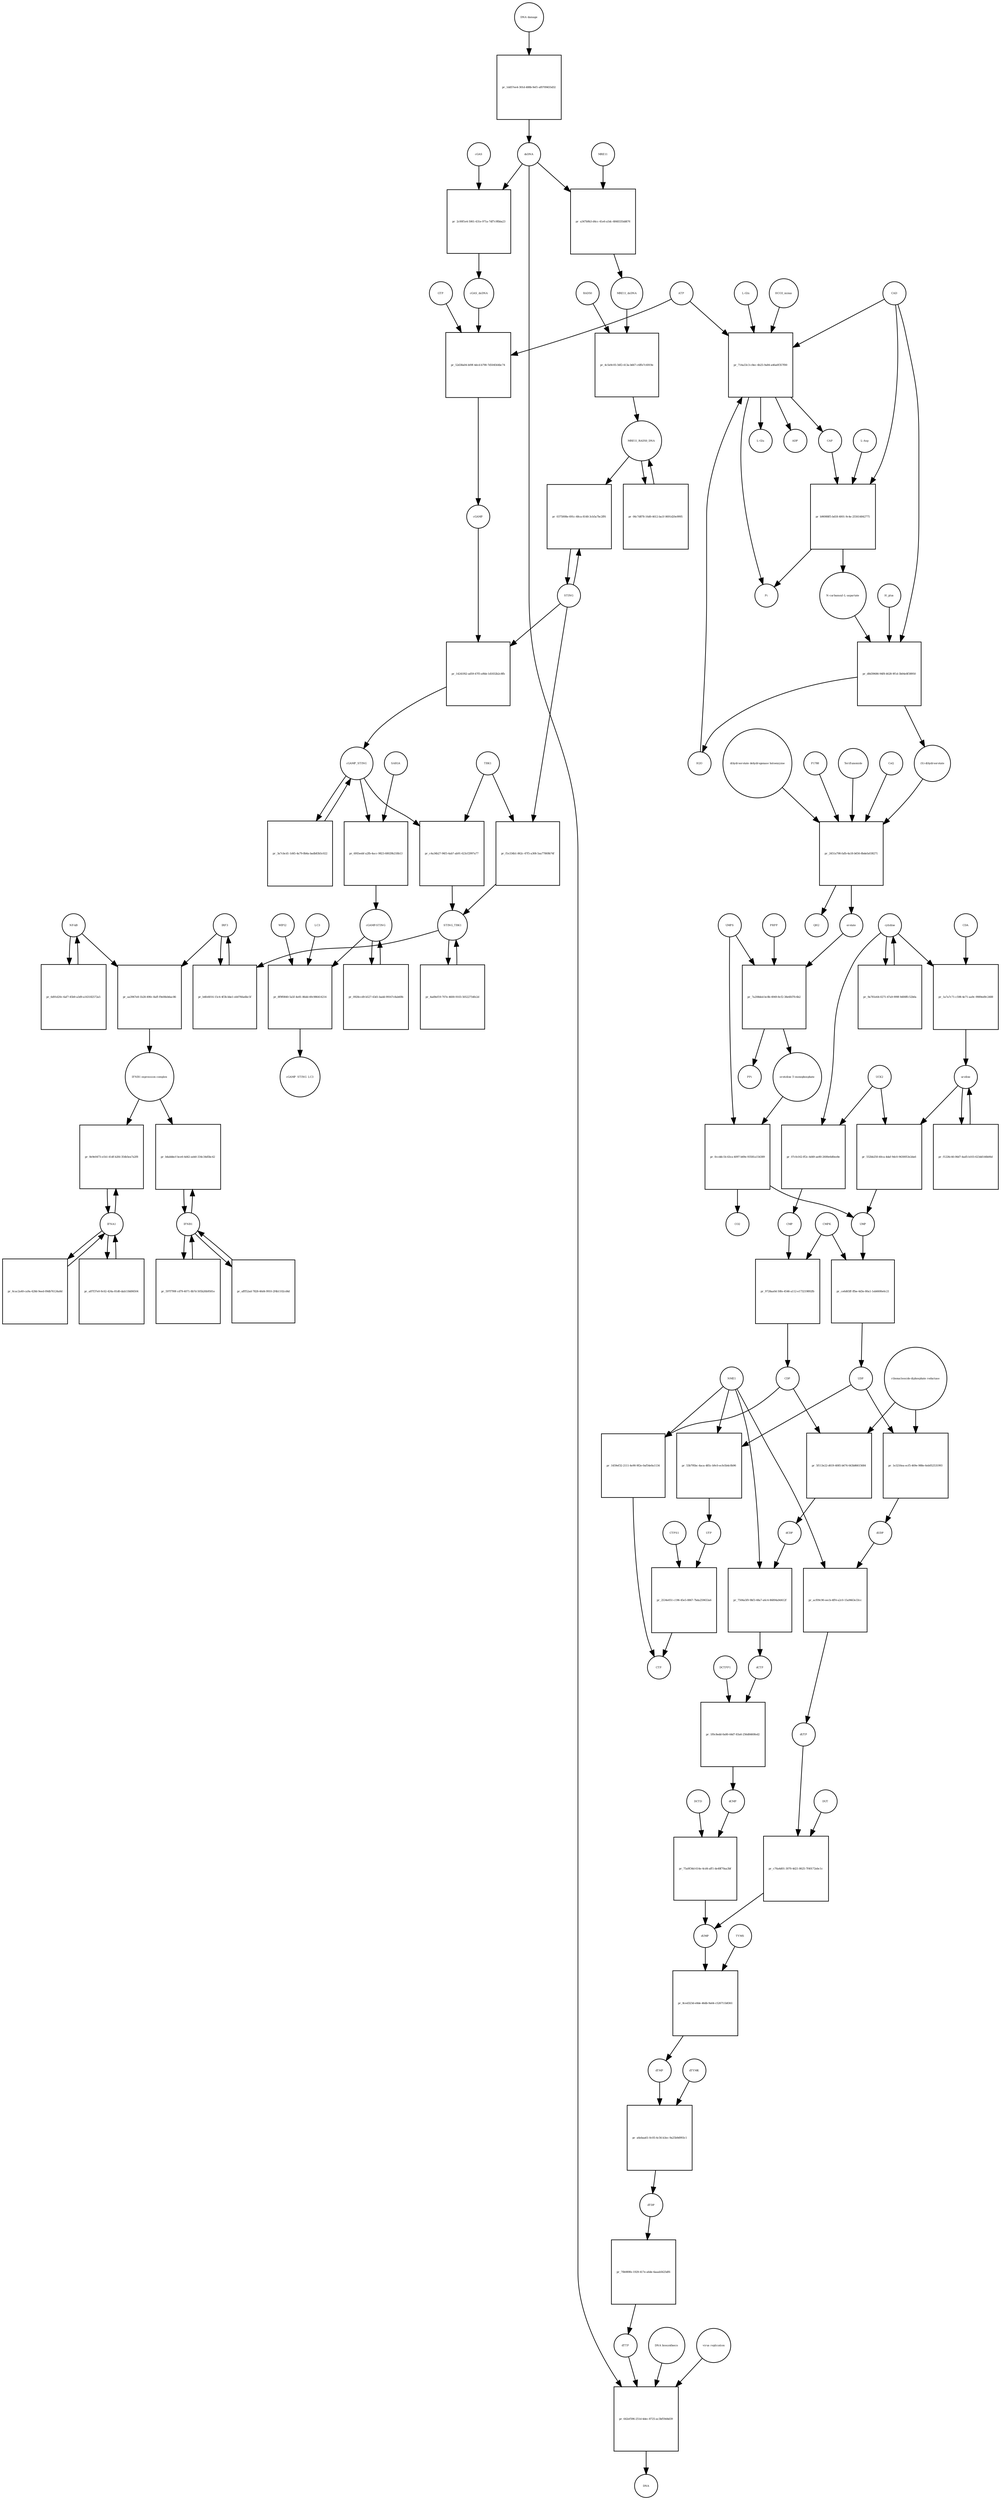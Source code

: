 strict digraph  {
"NF-kB" [annotation="urn_miriam_obo.go_GO%3A0071159", bipartite=0, cls=complex, fontsize=4, label="NF-kB", shape=circle];
"pr_aa3967e8-1b28-490c-8aff-f9e08eb6ac86" [annotation="", bipartite=1, cls=process, fontsize=4, label="pr_aa3967e8-1b28-490c-8aff-f9e08eb6ac86", shape=square];
"IFNB1 expression complex" [annotation="", bipartite=0, cls=complex, fontsize=4, label="IFNB1 expression complex", shape=circle];
IRF3 [annotation="urn_miriam_hgnc_6118|urn_miriam_uniprot_Q14653|urn_miriam_ensembl_ENSG00000126456|urn_miriam_refseq_NM_001571|urn_miriam_hgnc.symbol_IRF3|urn_miriam_ncbigene_3661", bipartite=0, cls="macromolecule multimer", fontsize=4, label=IRF3, shape=circle];
dCDP [annotation="urn_miriam_obo.chebi_CHEBI%3A28846", bipartite=0, cls="simple chemical", fontsize=4, label=dCDP, shape=circle];
"pr_7506a5f0-9bf3-48a7-a6c4-86894a9d412f" [annotation="", bipartite=1, cls=process, fontsize=4, label="pr_7506a5f0-9bf3-48a7-a6c4-86894a9d412f", shape=square];
dCTP [annotation="urn_miriam_obo.chebi_CHEBI%3A16311", bipartite=0, cls="simple chemical", fontsize=4, label=dCTP, shape=circle];
NME1 [annotation="urn_miriam_uniprot_P15531|urn_miriam_hgnc_7849", bipartite=0, cls=macromolecule, fontsize=4, label=NME1, shape=circle];
uridine [annotation="urn_miriam_obo.chebi_CHEBI%3A16704", bipartite=0, cls="simple chemical", fontsize=4, label=uridine, shape=circle];
"pr_552bb250-40ca-4daf-9dc0-9430053e2da6" [annotation="", bipartite=1, cls=process, fontsize=4, label="pr_552bb250-40ca-4daf-9dc0-9430053e2da6", shape=square];
UMP [annotation="urn_miriam_obo.chebi_CHEBI%3A57865", bipartite=0, cls="simple chemical", fontsize=4, label=UMP, shape=circle];
UCK2 [annotation="urn_miriam_uniprot_Q9HA47|urn_miriam_hgnc_HGNC%3A12562", bipartite=0, cls=macromolecule, fontsize=4, label=UCK2, shape=circle];
"orotidine 5'-monophosphate" [annotation="urn_miriam_obo.chebi_CHEBI%3A15842", bipartite=0, cls="simple chemical", fontsize=4, label="orotidine 5'-monophosphate", shape=circle];
"pr_0ccddc1b-43ca-4097-b69e-93581a154389" [annotation="", bipartite=1, cls=process, fontsize=4, label="pr_0ccddc1b-43ca-4097-b69e-93581a154389", shape=square];
UMPS [annotation="urn_miriam_ncbigene_7372|urn_miriam_refseq_NM_000373|urn_miriam_hgnc.symbol_UMPS|urn_miriam_hgnc_12563|urn_miriam_ensembl_ENSG00000114491|urn_miriam_uniprot_P11172", bipartite=0, cls="macromolecule multimer", fontsize=4, label=UMPS, shape=circle];
CO2 [annotation="urn_miriam_obo.chebi_CHEBI%3A16526", bipartite=0, cls="simple chemical", fontsize=4, label=CO2, shape=circle];
UTP [annotation="urn_miriam_obo.chebi_CHEBI%3A15713", bipartite=0, cls="simple chemical", fontsize=4, label=UTP, shape=circle];
"pr_2534e051-c196-45e5-8867-7bda259653a6" [annotation="", bipartite=1, cls=process, fontsize=4, label="pr_2534e051-c196-45e5-8867-7bda259653a6", shape=square];
CTP [annotation="urn_miriam_obo.chebi_CHEBI%3A17677", bipartite=0, cls="simple chemical", fontsize=4, label=CTP, shape=circle];
CTPS1 [annotation="urn_miriam_hgnc_HGNC%3A2519|urn_miriam_uniprot_P17812", bipartite=0, cls=macromolecule, fontsize=4, label=CTPS1, shape=circle];
UDP [annotation="urn_miriam_obo.chebi_CHEBI%3A17659", bipartite=0, cls="simple chemical", fontsize=4, label=UDP, shape=circle];
"pr_1e3216ea-ecf5-469e-988e-6eb052531993" [annotation="", bipartite=1, cls=process, fontsize=4, label="pr_1e3216ea-ecf5-469e-988e-6eb052531993", shape=square];
dUDP [annotation="urn_miriam_obo.chebi_CHEBI%3A28850", bipartite=0, cls="simple chemical", fontsize=4, label=dUDP, shape=circle];
"ribonucleoside-diphosphate reductase" [annotation="urn_miriam_brenda_1.17.4.1|urn_miriam_obo.go_GO%3A0005971", bipartite=0, cls=complex, fontsize=4, label="ribonucleoside-diphosphate reductase", shape=circle];
IFNB1 [annotation="urn_miriam_ensembl_ENSG00000171855|urn_miriam_hgnc.symbol_IFNB1|urn_miriam_hgnc_5434|urn_miriam_uniprot_P01574|urn_miriam_refseq_NM_002176|urn_miriam_ncbigene_3456", bipartite=0, cls=macromolecule, fontsize=4, label=IFNB1, shape=circle];
"pr_b4abbbcf-bce6-4d42-aeb0-334c34d5bc42" [annotation="", bipartite=1, cls=process, fontsize=4, label="pr_b4abbbcf-bce6-4d42-aeb0-334c34d5bc42", shape=square];
"pr_ce6d65ff-ffbe-4d3e-80a1-1eb6600e6c21" [annotation="", bipartite=1, cls=process, fontsize=4, label="pr_ce6d65ff-ffbe-4d3e-80a1-1eb6600e6c21", shape=square];
CMPK [annotation="urn_miriam_uniprot_P30085|urn_miriam_hgnc_HGNC%3A18170", bipartite=0, cls=macromolecule, fontsize=4, label=CMPK, shape=circle];
"cGAMP-STING" [annotation="", bipartite=0, cls=complex, fontsize=4, label="cGAMP-STING", shape=circle];
"pr_0928ccd9-b527-43d1-badd-99167c8ab69b" [annotation="", bipartite=1, cls=process, fontsize=4, label="pr_0928ccd9-b527-43d1-badd-99167c8ab69b", shape=square];
IFNA1 [annotation="urn_miriam_hgnc.symbol_IFNA1|urn_miriam_ncbigene_3439|urn_miriam_refseq_NM_024013|urn_miriam_uniprot_P01562|urn_miriam_hgnc_5417|urn_miriam_ensembl_ENSG00000197919", bipartite=0, cls=macromolecule, fontsize=4, label=IFNA1, shape=circle];
"pr_8e9e0473-e1b1-41df-b2fd-354b5ea7a2f8" [annotation="", bipartite=1, cls=process, fontsize=4, label="pr_8e9e0473-e1b1-41df-b2fd-354b5ea7a2f8", shape=square];
"pr_f1226c46-06d7-4ad5-b103-623dd146b06d" [annotation="", bipartite=1, cls=process, fontsize=4, label="pr_f1226c46-06d7-4ad5-b103-623dd146b06d", shape=square];
CDP [annotation="urn_miriam_obo.chebi_CHEBI%3A17239", bipartite=0, cls="simple chemical", fontsize=4, label=CDP, shape=circle];
"pr_5f113e22-d619-4085-b674-643b86615684" [annotation="", bipartite=1, cls=process, fontsize=4, label="pr_5f113e22-d619-4085-b674-643b86615684", shape=square];
"pr_1459ef32-2111-4e90-9f2e-0af54e0a1134" [annotation="", bipartite=1, cls=process, fontsize=4, label="pr_1459ef32-2111-4e90-9f2e-0af54e0a1134", shape=square];
dTDP [annotation="urn_miriam_obo.chebi_CHEBI%3A18075", bipartite=0, cls="simple chemical", fontsize=4, label=dTDP, shape=circle];
"pr_70b989fe-1929-417e-a6de-6aaab5625df6" [annotation="", bipartite=1, cls=process, fontsize=4, label="pr_70b989fe-1929-417e-a6de-6aaab5625df6", shape=square];
dTTP [annotation="urn_miriam_obo.chebi_CHEBI%3A18077", bipartite=0, cls="simple chemical", fontsize=4, label=dTTP, shape=circle];
CMP [annotation="urn_miriam_obo.chebi_CHEBI%3A17361", bipartite=0, cls="simple chemical", fontsize=4, label=CMP, shape=circle];
"pr_9728aa0d-50fe-4546-a112-e173219892fb" [annotation="", bipartite=1, cls=process, fontsize=4, label="pr_9728aa0d-50fe-4546-a112-e173219892fb", shape=square];
dUMP [annotation="urn_miriam_obo.chebi_CHEBI%3A17622", bipartite=0, cls="simple chemical", fontsize=4, label=dUMP, shape=circle];
"pr_8ced323d-e8de-46db-9a64-c526711b8361" [annotation="", bipartite=1, cls=process, fontsize=4, label="pr_8ced323d-e8de-46db-9a64-c526711b8361", shape=square];
dTMP [annotation="urn_miriam_obo.chebi_CHEBI%3A17013", bipartite=0, cls="simple chemical", fontsize=4, label=dTMP, shape=circle];
TYMS [annotation="urn_miriam_uniprot_P04818|urn_miriam_hgnc_HGNC%3A12441", bipartite=0, cls=macromolecule, fontsize=4, label=TYMS, shape=circle];
dsDNA [annotation="urn_miriam_obo.chebi_CHEBI%3A75909", bipartite=0, cls="simple chemical", fontsize=4, label=dsDNA, shape=circle];
"pr_642ef596-251d-4dec-8725-ac3bf59d4d39" [annotation="", bipartite=1, cls=process, fontsize=4, label="pr_642ef596-251d-4dec-8725-ac3bf59d4d39", shape=square];
DNA [annotation="", bipartite=0, cls="nucleic acid feature", fontsize=4, label=DNA, shape=circle];
"DNA biosynthesis" [annotation="urn_miriam_obo.go_GO%3A0071897", bipartite=0, cls=phenotype, fontsize=4, label="DNA biosynthesis", shape=circle];
"virus replication" [annotation="urn_miriam_obo.go_GO%3A0019079", bipartite=0, cls=phenotype, fontsize=4, label="virus replication", shape=circle];
MRE11_RAD50_DNA [annotation="", bipartite=0, cls=complex, fontsize=4, label=MRE11_RAD50_DNA, shape=circle];
"pr_06c7d878-16d0-4612-ba1f-0691d20e9995" [annotation="", bipartite=1, cls=process, fontsize=4, label="pr_06c7d878-16d0-4612-ba1f-0691d20e9995", shape=square];
"pr_1f0c8edd-0a80-44d7-83a6-256d8460fed2" [annotation="", bipartite=1, cls=process, fontsize=4, label="pr_1f0c8edd-0a80-44d7-83a6-256d8460fed2", shape=square];
dCMP [annotation="urn_miriam_obo.chebi_CHEBI%3A15918", bipartite=0, cls="simple chemical", fontsize=4, label=dCMP, shape=circle];
DCTPP1 [annotation="urn_miriam_uniprot_Q9H773|urn_miriam_hgnc_HGNC%3A28777", bipartite=0, cls=macromolecule, fontsize=4, label=DCTPP1, shape=circle];
"pr_afff52ad-7828-46d4-9910-2f4b1102cd4d" [annotation="", bipartite=1, cls=process, fontsize=4, label="pr_afff52ad-7828-46d4-9910-2f4b1102cd4d", shape=square];
"pr_597f799f-cd79-4071-8b7d-505b26b9581e" [annotation="", bipartite=1, cls=process, fontsize=4, label="pr_597f799f-cd79-4071-8b7d-505b26b9581e", shape=square];
ATP [annotation="urn_miriam_obo.chebi_CHEBI%3A15422", bipartite=0, cls="simple chemical", fontsize=4, label=ATP, shape=circle];
"pr_52d38a04-b09f-4dcd-b790-7d504564bc74" [annotation="", bipartite=1, cls=process, fontsize=4, label="pr_52d38a04-b09f-4dcd-b790-7d504564bc74", shape=square];
GTP [annotation="urn_miriam_obo.chebi_CHEBI%3A15996", bipartite=0, cls="simple chemical", fontsize=4, label=GTP, shape=circle];
cGAMP [annotation="urn_miriam_obo.chebi_CHEBI%3A75947", bipartite=0, cls="simple chemical", fontsize=4, label=cGAMP, shape=circle];
cGAS_dsDNA [annotation=urn_miriam_pubmed_28363908, bipartite=0, cls=complex, fontsize=4, label=cGAS_dsDNA, shape=circle];
cytidine [annotation="urn_miriam_obo.chebi_CHEBI%3A17562", bipartite=0, cls="simple chemical", fontsize=4, label=cytidine, shape=circle];
"pr_07cfe162-ff2c-4d49-ae80-2600e6d0ee8e" [annotation="", bipartite=1, cls=process, fontsize=4, label="pr_07cfe162-ff2c-4d49-ae80-2600e6d0ee8e", shape=square];
"pr_14241f62-ad59-47f5-a9bb-1d1832b2c8fb" [annotation="", bipartite=1, cls=process, fontsize=4, label="pr_14241f62-ad59-47f5-a9bb-1d1832b2c8fb", shape=square];
STING [annotation=urn_miriam_uniprot_Q86WV6, bipartite=0, cls="macromolecule multimer", fontsize=4, label=STING, shape=circle];
cGAMP_STING [annotation="urn_miriam_obo.go_GO%3A1990231", bipartite=0, cls=complex, fontsize=4, label=cGAMP_STING, shape=circle];
"L-Gln" [annotation="urn_miriam_obo.chebi_CHEBI%3A18050", bipartite=0, cls="simple chemical", fontsize=4, label="L-Gln", shape=circle];
"pr_714a33c3-c8ec-4b25-9a84-a46a0f357f00" [annotation="", bipartite=1, cls=process, fontsize=4, label="pr_714a33c3-c8ec-4b25-9a84-a46a0f357f00", shape=square];
CAP [annotation="urn_miriam_obo.chebi_CHEBI%3A17672", bipartite=0, cls="simple chemical", fontsize=4, label=CAP, shape=circle];
CAD [annotation="urn_miriam_refseq_NM_001306079|urn_miriam_hgnc_1424|urn_miriam_hgnc.symbol_CAD|urn_miriam_uniprot_P27708|urn_miriam_ncbigene_790|urn_miriam_ensembl_ENSG00000084774", bipartite=0, cls=macromolecule, fontsize=4, label=CAD, shape=circle];
HCO3_minus [annotation="urn_miriam_obo.chebi_CHEBI%3A17544", bipartite=0, cls="simple chemical", fontsize=4, label=HCO3_minus, shape=circle];
H2O [annotation="urn_miriam_obo.chebi_CHEBI%3A15377", bipartite=0, cls="simple chemical", fontsize=4, label=H2O, shape=circle];
"L-Glu" [annotation="urn_miriam_obo.chebi_CHEBI%3A16015", bipartite=0, cls="simple chemical", fontsize=4, label="L-Glu", shape=circle];
ADP [annotation="urn_miriam_obo.chebi_CHEBI%3A16761", bipartite=0, cls="simple chemical", fontsize=4, label=ADP, shape=circle];
Pi [annotation="urn_miriam_obo.chebi_CHEBI%3A18367", bipartite=0, cls="simple chemical", fontsize=4, label=Pi, shape=circle];
"pr_53b795bc-4aca-485c-b9c0-ecfe5b4c0b96" [annotation="", bipartite=1, cls=process, fontsize=4, label="pr_53b795bc-4aca-485c-b9c0-ecfe5b4c0b96", shape=square];
"N-carbamoyl-L-aspartate" [annotation="urn_miriam_obo.chebi_CHEBI%3A32814", bipartite=0, cls="simple chemical", fontsize=4, label="N-carbamoyl-L-aspartate", shape=circle];
"pr_d8d39686-94f8-4628-9f1d-3b04e8f38950" [annotation="", bipartite=1, cls=process, fontsize=4, label="pr_d8d39686-94f8-4628-9f1d-3b04e8f38950", shape=square];
"(S)-dihydroorotate" [annotation="urn_miriam_obo.chebi_CHEBI%3A30864", bipartite=0, cls="simple chemical", fontsize=4, label="(S)-dihydroorotate", shape=circle];
H_plus [annotation="urn_miriam_obo.chebi_CHEBI%3A15378", bipartite=0, cls="simple chemical", fontsize=4, label=H_plus, shape=circle];
"pr_6d91d20c-6af7-45b9-a3d9-a163182572a5" [annotation="", bipartite=1, cls=process, fontsize=4, label="pr_6d91d20c-6af7-45b9-a3d9-a163182572a5", shape=square];
"pr_a87f37e0-9c62-424a-81d0-dab118d06504" [annotation="", bipartite=1, cls=process, fontsize=4, label="pr_a87f37e0-9c62-424a-81d0-dab118d06504", shape=square];
TBK1 [annotation="urn_miriam_hgnc.symbol_TBK1|urn_miriam_ensembl_ENSG00000183735|urn_miriam_uniprot_Q9UHD2|urn_miriam_refseq_NM_013254|urn_miriam_hgnc_11584|urn_miriam_ncbigene_29110", bipartite=0, cls=macromolecule, fontsize=4, label=TBK1, shape=circle];
"pr_c4a34b27-96f3-4ab7-ab91-623cf2997a77" [annotation="", bipartite=1, cls=process, fontsize=4, label="pr_c4a34b27-96f3-4ab7-ab91-623cf2997a77", shape=square];
STING_TBK1 [annotation=urn_miriam_pubmed_30842653, bipartite=0, cls=complex, fontsize=4, label=STING_TBK1, shape=circle];
"pr_0375008e-691c-48ca-8148-3cb5a7bc2ff6" [annotation="", bipartite=1, cls=process, fontsize=4, label="pr_0375008e-691c-48ca-8148-3cb5a7bc2ff6", shape=square];
"pr_6cac2a40-ca9a-428d-9eed-09db76124a8d" [annotation="", bipartite=1, cls=process, fontsize=4, label="pr_6cac2a40-ca9a-428d-9eed-09db76124a8d", shape=square];
"pr_2c00f1e4-5061-431e-971a-7df7c9fbba23" [annotation="", bipartite=1, cls=process, fontsize=4, label="pr_2c00f1e4-5061-431e-971a-7df7c9fbba23", shape=square];
cGAS [annotation="urn_miriam_ensembl_ENSG00000164430|urn_miriam_hgnc_21367|urn_miriam_ncbigene_115004|urn_miriam_uniprot_Q8N884|urn_miriam_hgnc.symbol_CGAS|urn_miriam_refseq_NM_138441", bipartite=0, cls=macromolecule, fontsize=4, label=cGAS, shape=circle];
"pr_4ad9ef19-707e-4600-9103-50522754fe2d" [annotation="", bipartite=1, cls=process, fontsize=4, label="pr_4ad9ef19-707e-4600-9103-50522754fe2d", shape=square];
orotate [annotation="urn_miriam_obo.chebi_CHEBI%3A30839", bipartite=0, cls="simple chemical", fontsize=4, label=orotate, shape=circle];
"pr_7a208ded-bc8b-4949-8cf2-38e6fd7fc6b2" [annotation="", bipartite=1, cls=process, fontsize=4, label="pr_7a208ded-bc8b-4949-8cf2-38e6fd7fc6b2", shape=square];
PRPP [annotation="urn_miriam_obo.chebi_CHEBI%3A17111", bipartite=0, cls="simple chemical", fontsize=4, label=PRPP, shape=circle];
PPi [annotation="urn_miriam_obo.chebi_CHEBI%3A18361", bipartite=0, cls="simple chemical", fontsize=4, label=PPi, shape=circle];
"pr_9a781e64-0271-47a9-999f-9d00ffc52b0a" [annotation="", bipartite=1, cls=process, fontsize=4, label="pr_9a781e64-0271-47a9-999f-9d00ffc52b0a", shape=square];
"pr_b4fe6016-15c4-4f3b-bbe1-eb0766a6bc5f" [annotation="", bipartite=1, cls=process, fontsize=4, label="pr_b4fe6016-15c4-4f3b-bbe1-eb0766a6bc5f", shape=square];
"pr_3a7cbcd1-1d45-4a79-8b6a-badb83b5c022" [annotation="", bipartite=1, cls=process, fontsize=4, label="pr_3a7cbcd1-1d45-4a79-8b6a-badb83b5c022", shape=square];
RAD50 [annotation="urn_miriam_ncbigene_10111|urn_miriam_refseq_NM_005732|urn_miriam_uniprot_Q92878|urn_miriam_hgnc.symbol_RAD50|urn_miriam_ensembl_ENSG00000113522|urn_miriam_hgnc_9816", bipartite=0, cls="macromolecule multimer", fontsize=4, label=RAD50, shape=circle];
"pr_4c5e9c05-56f2-413a-b667-c6ffe7c6919e" [annotation="", bipartite=1, cls=process, fontsize=4, label="pr_4c5e9c05-56f2-413a-b667-c6ffe7c6919e", shape=square];
MRE11_dsDNA [annotation="urn_miriam_obo.go_GO%3A0003690", bipartite=0, cls=complex, fontsize=4, label=MRE11_dsDNA, shape=circle];
"pr_2451a798-fafb-4a18-b656-8bdefa038271" [annotation="", bipartite=1, cls=process, fontsize=4, label="pr_2451a798-fafb-4a18-b656-8bdefa038271", shape=square];
"dihydroorotate dehydrogenase holoenzyme" [annotation="urn_miriam_ncbigene_1723|urn_miriam_hgnc_HGNC%3A2867|urn_miriam_hgnc.symbol_DHODH", bipartite=0, cls="simple chemical", fontsize=4, label="dihydroorotate dehydrogenase holoenzyme", shape=circle];
P1788 [annotation=urn_miriam_pubmed_31740051, bipartite=0, cls="simple chemical", fontsize=4, label=P1788, shape=circle];
Teriflunomide [annotation=urn_miriam_drugbank_DB08880, bipartite=0, cls="simple chemical", fontsize=4, label=Teriflunomide, shape=circle];
CoQ [annotation="urn_miriam_obo.chebi_CHEBI%3A16389", bipartite=0, cls="simple chemical", fontsize=4, label=CoQ, shape=circle];
QH2 [annotation="urn_miriam_obo.chebi_CHEBI%3A17976", bipartite=0, cls="simple chemical", fontsize=4, label=QH2, shape=circle];
"pr_acf09c90-eecb-4ff4-a2c0-15a9663e33cc" [annotation="", bipartite=1, cls=process, fontsize=4, label="pr_acf09c90-eecb-4ff4-a2c0-15a9663e33cc", shape=square];
dUTP [annotation="urn_miriam_obo.chebi_CHEBI%3A17625", bipartite=0, cls="simple chemical", fontsize=4, label=dUTP, shape=circle];
"pr_1a7a7c71-c598-4e71-aa9c-9989ed9c2488" [annotation="", bipartite=1, cls=process, fontsize=4, label="pr_1a7a7c71-c598-4e71-aa9c-9989ed9c2488", shape=square];
CDA [annotation="urn_miriam_uniprot_P32320|urn_miriam_ncbigene_978|urn_miriam_refseq_NM_001785|urn_miriam_ensembl_ENSG00000158825|urn_miriam_hgnc.symbol_CDA|urn_miriam_hgnc_1712", bipartite=0, cls=macromolecule, fontsize=4, label=CDA, shape=circle];
"pr_c76a4d01-3070-4d21-8625-7f40172ebc1c" [annotation="", bipartite=1, cls=process, fontsize=4, label="pr_c76a4d01-3070-4d21-8625-7f40172ebc1c", shape=square];
DUT [annotation="urn_miriam_hgnc_HGNC%3A3078|urn_miriam_uniprot_P33316", bipartite=0, cls=macromolecule, fontsize=4, label=DUT, shape=circle];
"pr_8f9f0840-5a5f-4e81-86dd-49c986414214" [annotation="", bipartite=1, cls=process, fontsize=4, label="pr_8f9f0840-5a5f-4e81-86dd-49c986414214", shape=square];
LC3 [annotation="", bipartite=0, cls=macromolecule, fontsize=4, label=LC3, shape=circle];
cGAMP_STING_LC3 [annotation="", bipartite=0, cls=complex, fontsize=4, label=cGAMP_STING_LC3, shape=circle];
WIPI2 [annotation="urn_miriam_refseq_NM_015610|urn_miriam_hgnc_32225|urn_miriam_hgnc.symbol_WIPI2|urn_miriam_ensembl_ENSG00000157954|urn_miriam_ncbigene_26100|urn_miriam_uniprot_Q9Y4P8", bipartite=0, cls=macromolecule, fontsize=4, label=WIPI2, shape=circle];
"pr_b96988f5-bd18-4001-9c4e-255614842775" [annotation="", bipartite=1, cls=process, fontsize=4, label="pr_b96988f5-bd18-4001-9c4e-255614842775", shape=square];
"L-Asp" [annotation="urn_miriam_obo.chebi_CHEBI%3A29991", bipartite=0, cls="simple chemical", fontsize=4, label="L-Asp", shape=circle];
"pr_a347b9b3-d4cc-41e6-a5dc-6848335dd676" [annotation="", bipartite=1, cls=process, fontsize=4, label="pr_a347b9b3-d4cc-41e6-a5dc-6848335dd676", shape=square];
MRE11 [annotation="urn_miriam_hgnc.symbol_MRE11|urn_miriam_ncbigene_4361|urn_miriam_uniprot_P49959|urn_miriam_ensembl_ENSG00000020922|urn_miriam_refseq_NM_005591|urn_miriam_hgnc_7230", bipartite=0, cls="macromolecule multimer", fontsize=4, label=MRE11, shape=circle];
"pr_a6ebaa61-0c05-4c56-b3ec-9a25b9d993c1" [annotation="", bipartite=1, cls=process, fontsize=4, label="pr_a6ebaa61-0c05-4c56-b3ec-9a25b9d993c1", shape=square];
dTYMK [annotation="urn_miriam_uniprot_P23919|urn_miriam_hgnc_HGNC%3A3061", bipartite=0, cls=macromolecule, fontsize=4, label=dTYMK, shape=circle];
"pr_6f45eebf-a2fb-4acc-9823-68029b218b13" [annotation="", bipartite=1, cls=process, fontsize=4, label="pr_6f45eebf-a2fb-4acc-9823-68029b218b13", shape=square];
SAR1A [annotation="urn_miriam_uniprot_Q9NR31|urn_miriam_ensembl_ENSG00000079332|urn_miriam_hgnc_10534|urn_miriam_hgnc.symbol_SAR1A|urn_miriam_refseq_NM_001142648|urn_miriam_ncbigene_56681", bipartite=0, cls=macromolecule, fontsize=4, label=SAR1A, shape=circle];
"pr_f1e334b1-862c-47f5-a308-5aa77869b74f" [annotation="", bipartite=1, cls=process, fontsize=4, label="pr_f1e334b1-862c-47f5-a308-5aa77869b74f", shape=square];
"pr_1dd57ee4-301d-488b-9ef1-af0709455d32" [annotation="", bipartite=1, cls=process, fontsize=4, label="pr_1dd57ee4-301d-488b-9ef1-af0709455d32", shape=square];
"DNA damage" [annotation="", bipartite=0, cls=phenotype, fontsize=4, label="DNA damage", shape=circle];
"pr_75a9f34d-614e-4cd4-aff1-de48f70aa3bf" [annotation="", bipartite=1, cls=process, fontsize=4, label="pr_75a9f34d-614e-4cd4-aff1-de48f70aa3bf", shape=square];
DCTD [annotation="urn_miriam_uniprot_P32321|urn_miriam_hgnc_HGNC%3A2710", bipartite=0, cls=macromolecule, fontsize=4, label=DCTD, shape=circle];
"NF-kB" -> "pr_aa3967e8-1b28-490c-8aff-f9e08eb6ac86"  [annotation="", interaction_type=consumption];
"NF-kB" -> "pr_6d91d20c-6af7-45b9-a3d9-a163182572a5"  [annotation="", interaction_type=consumption];
"pr_aa3967e8-1b28-490c-8aff-f9e08eb6ac86" -> "IFNB1 expression complex"  [annotation="", interaction_type=production];
"IFNB1 expression complex" -> "pr_b4abbbcf-bce6-4d42-aeb0-334c34d5bc42"  [annotation=urn_miriam_pubmed_20610653, interaction_type=stimulation];
"IFNB1 expression complex" -> "pr_8e9e0473-e1b1-41df-b2fd-354b5ea7a2f8"  [annotation=urn_miriam_pubmed_16979567, interaction_type=stimulation];
IRF3 -> "pr_aa3967e8-1b28-490c-8aff-f9e08eb6ac86"  [annotation="", interaction_type=consumption];
IRF3 -> "pr_b4fe6016-15c4-4f3b-bbe1-eb0766a6bc5f"  [annotation="", interaction_type=consumption];
dCDP -> "pr_7506a5f0-9bf3-48a7-a6c4-86894a9d412f"  [annotation="", interaction_type=consumption];
"pr_7506a5f0-9bf3-48a7-a6c4-86894a9d412f" -> dCTP  [annotation="", interaction_type=production];
dCTP -> "pr_1f0c8edd-0a80-44d7-83a6-256d8460fed2"  [annotation="", interaction_type=consumption];
NME1 -> "pr_7506a5f0-9bf3-48a7-a6c4-86894a9d412f"  [annotation=urn_miriam_pubmed_17827303, interaction_type=catalysis];
NME1 -> "pr_1459ef32-2111-4e90-9f2e-0af54e0a1134"  [annotation=urn_miriam_pubmed_28458037, interaction_type=catalysis];
NME1 -> "pr_53b795bc-4aca-485c-b9c0-ecfe5b4c0b96"  [annotation=urn_miriam_pubmed_28458037, interaction_type=catalysis];
NME1 -> "pr_acf09c90-eecb-4ff4-a2c0-15a9663e33cc"  [annotation=urn_miriam_pubmed_17827303, interaction_type=catalysis];
uridine -> "pr_552bb250-40ca-4daf-9dc0-9430053e2da6"  [annotation="", interaction_type=consumption];
uridine -> "pr_f1226c46-06d7-4ad5-b103-623dd146b06d"  [annotation="", interaction_type=consumption];
"pr_552bb250-40ca-4daf-9dc0-9430053e2da6" -> UMP  [annotation="", interaction_type=production];
UMP -> "pr_ce6d65ff-ffbe-4d3e-80a1-1eb6600e6c21"  [annotation="", interaction_type=consumption];
UCK2 -> "pr_552bb250-40ca-4daf-9dc0-9430053e2da6"  [annotation=urn_miriam_pubmed_15130468, interaction_type=catalysis];
UCK2 -> "pr_07cfe162-ff2c-4d49-ae80-2600e6d0ee8e"  [annotation=urn_miriam_pubmed_15130468, interaction_type=catalysis];
"orotidine 5'-monophosphate" -> "pr_0ccddc1b-43ca-4097-b69e-93581a154389"  [annotation="", interaction_type=consumption];
"pr_0ccddc1b-43ca-4097-b69e-93581a154389" -> UMP  [annotation="", interaction_type=production];
"pr_0ccddc1b-43ca-4097-b69e-93581a154389" -> CO2  [annotation="", interaction_type=production];
UMPS -> "pr_0ccddc1b-43ca-4097-b69e-93581a154389"  [annotation=urn_miriam_reactome_REACT_1698, interaction_type=catalysis];
UMPS -> "pr_7a208ded-bc8b-4949-8cf2-38e6fd7fc6b2"  [annotation=urn_miriam_reactome_REACT_1698, interaction_type=catalysis];
UTP -> "pr_2534e051-c196-45e5-8867-7bda259653a6"  [annotation="", interaction_type=consumption];
"pr_2534e051-c196-45e5-8867-7bda259653a6" -> CTP  [annotation="", interaction_type=production];
CTPS1 -> "pr_2534e051-c196-45e5-8867-7bda259653a6"  [annotation=urn_miriam_pubmed_5411547, interaction_type=catalysis];
UDP -> "pr_1e3216ea-ecf5-469e-988e-6eb052531993"  [annotation="", interaction_type=consumption];
UDP -> "pr_53b795bc-4aca-485c-b9c0-ecfe5b4c0b96"  [annotation="", interaction_type=consumption];
"pr_1e3216ea-ecf5-469e-988e-6eb052531993" -> dUDP  [annotation="", interaction_type=production];
dUDP -> "pr_acf09c90-eecb-4ff4-a2c0-15a9663e33cc"  [annotation="", interaction_type=consumption];
"ribonucleoside-diphosphate reductase" -> "pr_1e3216ea-ecf5-469e-988e-6eb052531993"  [annotation=urn_miriam_pubmed_24809024, interaction_type=catalysis];
"ribonucleoside-diphosphate reductase" -> "pr_5f113e22-d619-4085-b674-643b86615684"  [annotation=urn_miriam_pubmed_24809024, interaction_type=catalysis];
IFNB1 -> "pr_b4abbbcf-bce6-4d42-aeb0-334c34d5bc42"  [annotation="", interaction_type=consumption];
IFNB1 -> "pr_afff52ad-7828-46d4-9910-2f4b1102cd4d"  [annotation="", interaction_type=consumption];
IFNB1 -> "pr_597f799f-cd79-4071-8b7d-505b26b9581e"  [annotation="", interaction_type=consumption];
"pr_b4abbbcf-bce6-4d42-aeb0-334c34d5bc42" -> IFNB1  [annotation="", interaction_type=production];
"pr_ce6d65ff-ffbe-4d3e-80a1-1eb6600e6c21" -> UDP  [annotation="", interaction_type=production];
CMPK -> "pr_ce6d65ff-ffbe-4d3e-80a1-1eb6600e6c21"  [annotation=urn_miriam_pubmed_10462544, interaction_type=catalysis];
CMPK -> "pr_9728aa0d-50fe-4546-a112-e173219892fb"  [annotation=urn_miriam_pubmed_10462544, interaction_type=catalysis];
"cGAMP-STING" -> "pr_0928ccd9-b527-43d1-badd-99167c8ab69b"  [annotation="", interaction_type=consumption];
"cGAMP-STING" -> "pr_8f9f0840-5a5f-4e81-86dd-49c986414214"  [annotation="", interaction_type=consumption];
"pr_0928ccd9-b527-43d1-badd-99167c8ab69b" -> "cGAMP-STING"  [annotation="", interaction_type=production];
IFNA1 -> "pr_8e9e0473-e1b1-41df-b2fd-354b5ea7a2f8"  [annotation="", interaction_type=consumption];
IFNA1 -> "pr_a87f37e0-9c62-424a-81d0-dab118d06504"  [annotation="", interaction_type=consumption];
IFNA1 -> "pr_6cac2a40-ca9a-428d-9eed-09db76124a8d"  [annotation="", interaction_type=consumption];
"pr_8e9e0473-e1b1-41df-b2fd-354b5ea7a2f8" -> IFNA1  [annotation="", interaction_type=production];
"pr_f1226c46-06d7-4ad5-b103-623dd146b06d" -> uridine  [annotation="", interaction_type=production];
CDP -> "pr_5f113e22-d619-4085-b674-643b86615684"  [annotation="", interaction_type=consumption];
CDP -> "pr_1459ef32-2111-4e90-9f2e-0af54e0a1134"  [annotation="", interaction_type=consumption];
"pr_5f113e22-d619-4085-b674-643b86615684" -> dCDP  [annotation="", interaction_type=production];
"pr_1459ef32-2111-4e90-9f2e-0af54e0a1134" -> CTP  [annotation="", interaction_type=production];
dTDP -> "pr_70b989fe-1929-417e-a6de-6aaab5625df6"  [annotation="", interaction_type=consumption];
"pr_70b989fe-1929-417e-a6de-6aaab5625df6" -> dTTP  [annotation="", interaction_type=production];
dTTP -> "pr_642ef596-251d-4dec-8725-ac3bf59d4d39"  [annotation="", interaction_type=consumption];
CMP -> "pr_9728aa0d-50fe-4546-a112-e173219892fb"  [annotation="", interaction_type=consumption];
"pr_9728aa0d-50fe-4546-a112-e173219892fb" -> CDP  [annotation="", interaction_type=production];
dUMP -> "pr_8ced323d-e8de-46db-9a64-c526711b8361"  [annotation="", interaction_type=consumption];
"pr_8ced323d-e8de-46db-9a64-c526711b8361" -> dTMP  [annotation="", interaction_type=production];
dTMP -> "pr_a6ebaa61-0c05-4c56-b3ec-9a25b9d993c1"  [annotation="", interaction_type=consumption];
TYMS -> "pr_8ced323d-e8de-46db-9a64-c526711b8361"  [annotation=urn_miriam_pubmed_3099389, interaction_type=catalysis];
dsDNA -> "pr_642ef596-251d-4dec-8725-ac3bf59d4d39"  [annotation="", interaction_type=consumption];
dsDNA -> "pr_2c00f1e4-5061-431e-971a-7df7c9fbba23"  [annotation="", interaction_type=consumption];
dsDNA -> "pr_a347b9b3-d4cc-41e6-a5dc-6848335dd676"  [annotation="", interaction_type=consumption];
"pr_642ef596-251d-4dec-8725-ac3bf59d4d39" -> DNA  [annotation="", interaction_type=production];
"DNA biosynthesis" -> "pr_642ef596-251d-4dec-8725-ac3bf59d4d39"  [annotation="", interaction_type=catalysis];
"virus replication" -> "pr_642ef596-251d-4dec-8725-ac3bf59d4d39"  [annotation="", interaction_type=inhibition];
MRE11_RAD50_DNA -> "pr_06c7d878-16d0-4612-ba1f-0691d20e9995"  [annotation="", interaction_type=consumption];
MRE11_RAD50_DNA -> "pr_0375008e-691c-48ca-8148-3cb5a7bc2ff6"  [annotation=urn_miriam_pubmed_23388631, interaction_type=catalysis];
"pr_06c7d878-16d0-4612-ba1f-0691d20e9995" -> MRE11_RAD50_DNA  [annotation="", interaction_type=production];
"pr_1f0c8edd-0a80-44d7-83a6-256d8460fed2" -> dCMP  [annotation="", interaction_type=production];
dCMP -> "pr_75a9f34d-614e-4cd4-aff1-de48f70aa3bf"  [annotation="", interaction_type=consumption];
DCTPP1 -> "pr_1f0c8edd-0a80-44d7-83a6-256d8460fed2"  [annotation=urn_miriam_pubmed_13788541, interaction_type=catalysis];
"pr_afff52ad-7828-46d4-9910-2f4b1102cd4d" -> IFNB1  [annotation="", interaction_type=production];
"pr_597f799f-cd79-4071-8b7d-505b26b9581e" -> IFNB1  [annotation="", interaction_type=production];
ATP -> "pr_52d38a04-b09f-4dcd-b790-7d504564bc74"  [annotation="", interaction_type=consumption];
ATP -> "pr_714a33c3-c8ec-4b25-9a84-a46a0f357f00"  [annotation="", interaction_type=consumption];
"pr_52d38a04-b09f-4dcd-b790-7d504564bc74" -> cGAMP  [annotation="", interaction_type=production];
GTP -> "pr_52d38a04-b09f-4dcd-b790-7d504564bc74"  [annotation="", interaction_type=consumption];
cGAMP -> "pr_14241f62-ad59-47f5-a9bb-1d1832b2c8fb"  [annotation="", interaction_type=consumption];
cGAS_dsDNA -> "pr_52d38a04-b09f-4dcd-b790-7d504564bc74"  [annotation=urn_miriam_pubmed_29622565, interaction_type=catalysis];
cytidine -> "pr_07cfe162-ff2c-4d49-ae80-2600e6d0ee8e"  [annotation="", interaction_type=consumption];
cytidine -> "pr_9a781e64-0271-47a9-999f-9d00ffc52b0a"  [annotation="", interaction_type=consumption];
cytidine -> "pr_1a7a7c71-c598-4e71-aa9c-9989ed9c2488"  [annotation="", interaction_type=consumption];
"pr_07cfe162-ff2c-4d49-ae80-2600e6d0ee8e" -> CMP  [annotation="", interaction_type=production];
"pr_14241f62-ad59-47f5-a9bb-1d1832b2c8fb" -> cGAMP_STING  [annotation="", interaction_type=production];
STING -> "pr_14241f62-ad59-47f5-a9bb-1d1832b2c8fb"  [annotation="", interaction_type=consumption];
STING -> "pr_0375008e-691c-48ca-8148-3cb5a7bc2ff6"  [annotation="", interaction_type=consumption];
STING -> "pr_f1e334b1-862c-47f5-a308-5aa77869b74f"  [annotation="", interaction_type=consumption];
cGAMP_STING -> "pr_c4a34b27-96f3-4ab7-ab91-623cf2997a77"  [annotation="", interaction_type=consumption];
cGAMP_STING -> "pr_3a7cbcd1-1d45-4a79-8b6a-badb83b5c022"  [annotation="", interaction_type=consumption];
cGAMP_STING -> "pr_6f45eebf-a2fb-4acc-9823-68029b218b13"  [annotation="", interaction_type=consumption];
"L-Gln" -> "pr_714a33c3-c8ec-4b25-9a84-a46a0f357f00"  [annotation="", interaction_type=consumption];
"pr_714a33c3-c8ec-4b25-9a84-a46a0f357f00" -> CAP  [annotation="", interaction_type=production];
"pr_714a33c3-c8ec-4b25-9a84-a46a0f357f00" -> "L-Glu"  [annotation="", interaction_type=production];
"pr_714a33c3-c8ec-4b25-9a84-a46a0f357f00" -> ADP  [annotation="", interaction_type=production];
"pr_714a33c3-c8ec-4b25-9a84-a46a0f357f00" -> Pi  [annotation="", interaction_type=production];
CAP -> "pr_b96988f5-bd18-4001-9c4e-255614842775"  [annotation="", interaction_type=consumption];
CAD -> "pr_714a33c3-c8ec-4b25-9a84-a46a0f357f00"  [annotation=urn_miriam_reactome_REACT_73577, interaction_type=catalysis];
CAD -> "pr_d8d39686-94f8-4628-9f1d-3b04e8f38950"  [annotation=urn_miriam_reactome_REACT_1698, interaction_type=catalysis];
CAD -> "pr_b96988f5-bd18-4001-9c4e-255614842775"  [annotation=urn_miriam_reactome_REACT_1698, interaction_type=catalysis];
HCO3_minus -> "pr_714a33c3-c8ec-4b25-9a84-a46a0f357f00"  [annotation="", interaction_type=consumption];
H2O -> "pr_714a33c3-c8ec-4b25-9a84-a46a0f357f00"  [annotation="", interaction_type=consumption];
"pr_53b795bc-4aca-485c-b9c0-ecfe5b4c0b96" -> UTP  [annotation="", interaction_type=production];
"N-carbamoyl-L-aspartate" -> "pr_d8d39686-94f8-4628-9f1d-3b04e8f38950"  [annotation="", interaction_type=consumption];
"pr_d8d39686-94f8-4628-9f1d-3b04e8f38950" -> "(S)-dihydroorotate"  [annotation="", interaction_type=production];
"pr_d8d39686-94f8-4628-9f1d-3b04e8f38950" -> H2O  [annotation="", interaction_type=production];
"(S)-dihydroorotate" -> "pr_2451a798-fafb-4a18-b656-8bdefa038271"  [annotation="", interaction_type=consumption];
H_plus -> "pr_d8d39686-94f8-4628-9f1d-3b04e8f38950"  [annotation="", interaction_type=consumption];
"pr_6d91d20c-6af7-45b9-a3d9-a163182572a5" -> "NF-kB"  [annotation="", interaction_type=production];
"pr_a87f37e0-9c62-424a-81d0-dab118d06504" -> IFNA1  [annotation="", interaction_type=production];
TBK1 -> "pr_c4a34b27-96f3-4ab7-ab91-623cf2997a77"  [annotation="", interaction_type=consumption];
TBK1 -> "pr_f1e334b1-862c-47f5-a308-5aa77869b74f"  [annotation="", interaction_type=consumption];
"pr_c4a34b27-96f3-4ab7-ab91-623cf2997a77" -> STING_TBK1  [annotation="", interaction_type=production];
STING_TBK1 -> "pr_4ad9ef19-707e-4600-9103-50522754fe2d"  [annotation="", interaction_type=consumption];
STING_TBK1 -> "pr_b4fe6016-15c4-4f3b-bbe1-eb0766a6bc5f"  [annotation="urn_miriam_pubmed_22394562|urn_miriam_pubmed_25636800", interaction_type=catalysis];
"pr_0375008e-691c-48ca-8148-3cb5a7bc2ff6" -> STING  [annotation="", interaction_type=production];
"pr_6cac2a40-ca9a-428d-9eed-09db76124a8d" -> IFNA1  [annotation="", interaction_type=production];
"pr_2c00f1e4-5061-431e-971a-7df7c9fbba23" -> cGAS_dsDNA  [annotation="", interaction_type=production];
cGAS -> "pr_2c00f1e4-5061-431e-971a-7df7c9fbba23"  [annotation="", interaction_type=consumption];
"pr_4ad9ef19-707e-4600-9103-50522754fe2d" -> STING_TBK1  [annotation="", interaction_type=production];
orotate -> "pr_7a208ded-bc8b-4949-8cf2-38e6fd7fc6b2"  [annotation="", interaction_type=consumption];
"pr_7a208ded-bc8b-4949-8cf2-38e6fd7fc6b2" -> "orotidine 5'-monophosphate"  [annotation="", interaction_type=production];
"pr_7a208ded-bc8b-4949-8cf2-38e6fd7fc6b2" -> PPi  [annotation="", interaction_type=production];
PRPP -> "pr_7a208ded-bc8b-4949-8cf2-38e6fd7fc6b2"  [annotation="", interaction_type=consumption];
"pr_9a781e64-0271-47a9-999f-9d00ffc52b0a" -> cytidine  [annotation="", interaction_type=production];
"pr_b4fe6016-15c4-4f3b-bbe1-eb0766a6bc5f" -> IRF3  [annotation="", interaction_type=production];
"pr_3a7cbcd1-1d45-4a79-8b6a-badb83b5c022" -> cGAMP_STING  [annotation="", interaction_type=production];
RAD50 -> "pr_4c5e9c05-56f2-413a-b667-c6ffe7c6919e"  [annotation="", interaction_type=consumption];
"pr_4c5e9c05-56f2-413a-b667-c6ffe7c6919e" -> MRE11_RAD50_DNA  [annotation="", interaction_type=production];
MRE11_dsDNA -> "pr_4c5e9c05-56f2-413a-b667-c6ffe7c6919e"  [annotation="", interaction_type=consumption];
"pr_2451a798-fafb-4a18-b656-8bdefa038271" -> orotate  [annotation="", interaction_type=production];
"pr_2451a798-fafb-4a18-b656-8bdefa038271" -> QH2  [annotation="", interaction_type=production];
"dihydroorotate dehydrogenase holoenzyme" -> "pr_2451a798-fafb-4a18-b656-8bdefa038271"  [annotation="urn_miriam_reactome_REACT_1698|urn_miriam_doi_10.1101%2F2020.03.11.983056", interaction_type=catalysis];
P1788 -> "pr_2451a798-fafb-4a18-b656-8bdefa038271"  [annotation="urn_miriam_reactome_REACT_1698|urn_miriam_doi_10.1101%2F2020.03.11.983056", interaction_type=inhibition];
Teriflunomide -> "pr_2451a798-fafb-4a18-b656-8bdefa038271"  [annotation="urn_miriam_reactome_REACT_1698|urn_miriam_doi_10.1101%2F2020.03.11.983056", interaction_type=inhibition];
CoQ -> "pr_2451a798-fafb-4a18-b656-8bdefa038271"  [annotation="", interaction_type=consumption];
"pr_acf09c90-eecb-4ff4-a2c0-15a9663e33cc" -> dUTP  [annotation="", interaction_type=production];
dUTP -> "pr_c76a4d01-3070-4d21-8625-7f40172ebc1c"  [annotation="", interaction_type=consumption];
"pr_1a7a7c71-c598-4e71-aa9c-9989ed9c2488" -> uridine  [annotation="", interaction_type=production];
CDA -> "pr_1a7a7c71-c598-4e71-aa9c-9989ed9c2488"  [annotation="urn_miriam_pubmed_7923172|urn_miriam_pubmed_15689149", interaction_type=catalysis];
"pr_c76a4d01-3070-4d21-8625-7f40172ebc1c" -> dUMP  [annotation="", interaction_type=production];
DUT -> "pr_c76a4d01-3070-4d21-8625-7f40172ebc1c"  [annotation=urn_miriam_pubmed_18837522, interaction_type=catalysis];
"pr_8f9f0840-5a5f-4e81-86dd-49c986414214" -> cGAMP_STING_LC3  [annotation="", interaction_type=production];
LC3 -> "pr_8f9f0840-5a5f-4e81-86dd-49c986414214"  [annotation="", interaction_type=consumption];
WIPI2 -> "pr_8f9f0840-5a5f-4e81-86dd-49c986414214"  [annotation=urn_miriam_pubmed_30842662, interaction_type=catalysis];
"pr_b96988f5-bd18-4001-9c4e-255614842775" -> "N-carbamoyl-L-aspartate"  [annotation="", interaction_type=production];
"pr_b96988f5-bd18-4001-9c4e-255614842775" -> Pi  [annotation="", interaction_type=production];
"L-Asp" -> "pr_b96988f5-bd18-4001-9c4e-255614842775"  [annotation="", interaction_type=consumption];
"pr_a347b9b3-d4cc-41e6-a5dc-6848335dd676" -> MRE11_dsDNA  [annotation="", interaction_type=production];
MRE11 -> "pr_a347b9b3-d4cc-41e6-a5dc-6848335dd676"  [annotation="", interaction_type=consumption];
"pr_a6ebaa61-0c05-4c56-b3ec-9a25b9d993c1" -> dTDP  [annotation="", interaction_type=production];
dTYMK -> "pr_a6ebaa61-0c05-4c56-b3ec-9a25b9d993c1"  [annotation=urn_miriam_pubmed_8024690, interaction_type=catalysis];
"pr_6f45eebf-a2fb-4acc-9823-68029b218b13" -> "cGAMP-STING"  [annotation="", interaction_type=production];
SAR1A -> "pr_6f45eebf-a2fb-4acc-9823-68029b218b13"  [annotation="urn_miriam_doi_10.1038%2Fs41586-019-1006-9", interaction_type=catalysis];
"pr_f1e334b1-862c-47f5-a308-5aa77869b74f" -> STING_TBK1  [annotation="", interaction_type=production];
"pr_1dd57ee4-301d-488b-9ef1-af0709455d32" -> dsDNA  [annotation="", interaction_type=production];
"DNA damage" -> "pr_1dd57ee4-301d-488b-9ef1-af0709455d32"  [annotation="urn_miriam_doi_10.1016%2Fj.ejmech.2019.111855", interaction_type=stimulation];
"pr_75a9f34d-614e-4cd4-aff1-de48f70aa3bf" -> dUMP  [annotation="", interaction_type=production];
DCTD -> "pr_75a9f34d-614e-4cd4-aff1-de48f70aa3bf"  [annotation="urn_miriam_doi_10.1074%2Fjbc.M114.617720", interaction_type=catalysis];
}
